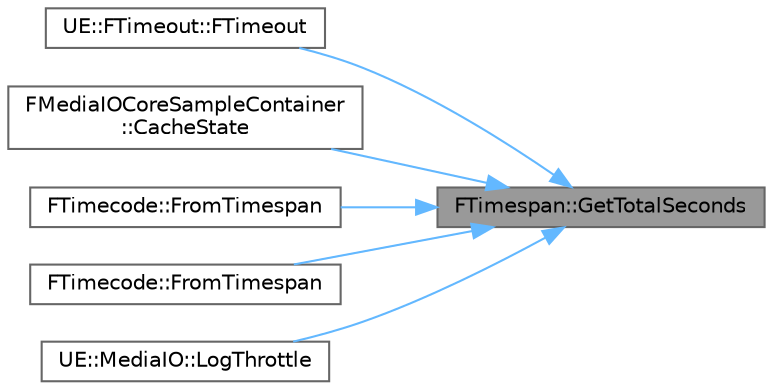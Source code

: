 digraph "FTimespan::GetTotalSeconds"
{
 // INTERACTIVE_SVG=YES
 // LATEX_PDF_SIZE
  bgcolor="transparent";
  edge [fontname=Helvetica,fontsize=10,labelfontname=Helvetica,labelfontsize=10];
  node [fontname=Helvetica,fontsize=10,shape=box,height=0.2,width=0.4];
  rankdir="RL";
  Node1 [id="Node000001",label="FTimespan::GetTotalSeconds",height=0.2,width=0.4,color="gray40", fillcolor="grey60", style="filled", fontcolor="black",tooltip="Get the total number of seconds represented by this time span."];
  Node1 -> Node2 [id="edge1_Node000001_Node000002",dir="back",color="steelblue1",style="solid",tooltip=" "];
  Node2 [id="Node000002",label="UE::FTimeout::FTimeout",height=0.2,width=0.4,color="grey40", fillcolor="white", style="filled",URL="$d5/dc4/classUE_1_1FTimeout.html#a37f50583a0f2ea370f4ee3cfc06a5585",tooltip="Construct a timeout that starts right now and will end after the passed in timespan."];
  Node1 -> Node3 [id="edge2_Node000001_Node000003",dir="back",color="steelblue1",style="solid",tooltip=" "];
  Node3 [id="Node000003",label="FMediaIOCoreSampleContainer\l::CacheState",height=0.2,width=0.4,color="grey40", fillcolor="white", style="filled",URL="$d8/df3/classFMediaIOCoreSampleContainer.html#ae00b40fca7b1f1b229958a0e091e051e",tooltip="Caches the current sample container states before samples will be taken out of it."];
  Node1 -> Node4 [id="edge3_Node000001_Node000004",dir="back",color="steelblue1",style="solid",tooltip=" "];
  Node4 [id="Node000004",label="FTimecode::FromTimespan",height=0.2,width=0.4,color="grey40", fillcolor="white", style="filled",URL="$da/d69/structFTimecode.html#abbd54c0af1b7968d82dbae64b6869f75",tooltip="Create a FTimecode from a timespan at the given frame rate."];
  Node1 -> Node5 [id="edge4_Node000001_Node000005",dir="back",color="steelblue1",style="solid",tooltip=" "];
  Node5 [id="Node000005",label="FTimecode::FromTimespan",height=0.2,width=0.4,color="grey40", fillcolor="white", style="filled",URL="$da/d69/structFTimecode.html#a1265f03bd06c98b5eafb2f5afe83dfc3",tooltip="Create a FTimecode from a timespan at the given frame rate."];
  Node1 -> Node6 [id="edge5_Node000001_Node000006",dir="back",color="steelblue1",style="solid",tooltip=" "];
  Node6 [id="Node000006",label="UE::MediaIO::LogThrottle",height=0.2,width=0.4,color="grey40", fillcolor="white", style="filled",URL="$d2/de2/namespaceUE_1_1MediaIO.html#a3a45e11757fd5dc018b56c02adc1c8a0",tooltip=" "];
}
